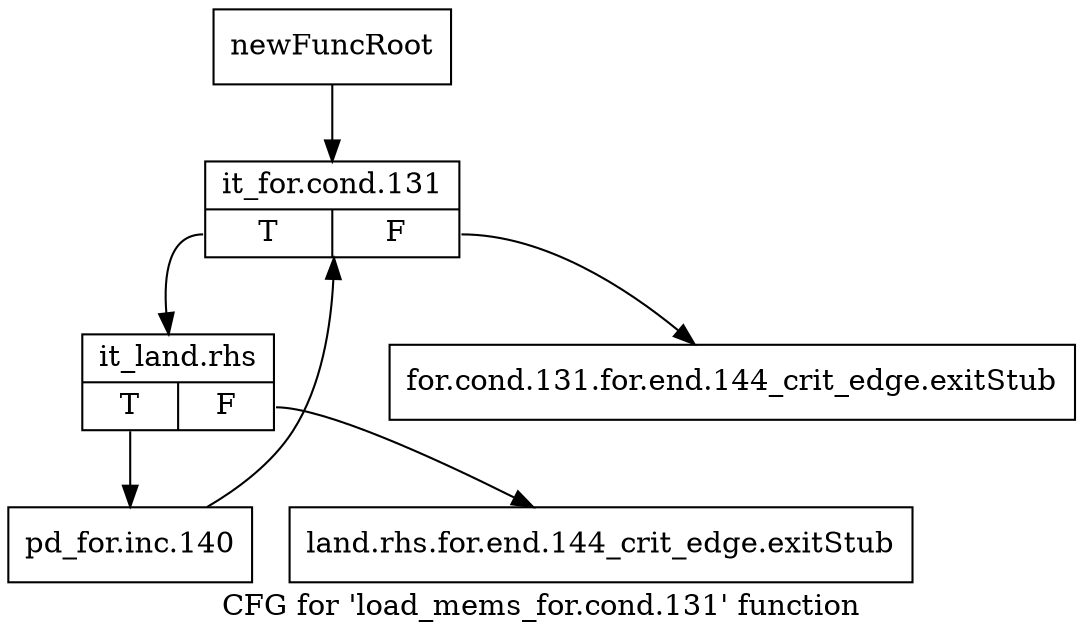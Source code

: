 digraph "CFG for 'load_mems_for.cond.131' function" {
	label="CFG for 'load_mems_for.cond.131' function";

	Node0xb5e8200 [shape=record,label="{newFuncRoot}"];
	Node0xb5e8200 -> Node0xb5e82f0;
	Node0xb5e8250 [shape=record,label="{for.cond.131.for.end.144_crit_edge.exitStub}"];
	Node0xb5e82a0 [shape=record,label="{land.rhs.for.end.144_crit_edge.exitStub}"];
	Node0xb5e82f0 [shape=record,label="{it_for.cond.131|{<s0>T|<s1>F}}"];
	Node0xb5e82f0:s0 -> Node0xb5e8340;
	Node0xb5e82f0:s1 -> Node0xb5e8250;
	Node0xb5e8340 [shape=record,label="{it_land.rhs|{<s0>T|<s1>F}}"];
	Node0xb5e8340:s0 -> Node0xb5e8390;
	Node0xb5e8340:s1 -> Node0xb5e82a0;
	Node0xb5e8390 [shape=record,label="{pd_for.inc.140}"];
	Node0xb5e8390 -> Node0xb5e82f0;
}

